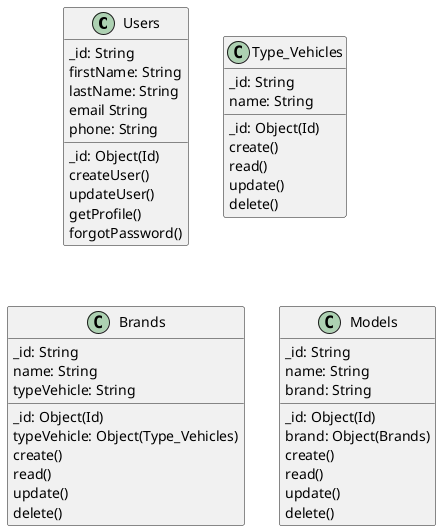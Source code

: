 @startuml Master Module

class Users {
  _id: String
  firstName: String
  lastName: String
  email String
  phone: String
  _id: Object(Id)
  createUser()
  updateUser()
  getProfile()
  forgotPassword()
}

class Type_Vehicles {
  _id: String
  name: String
  _id: Object(Id)
  create()
  read()
  update()
  delete()
}

class Brands {
  _id: String
  name: String
  typeVehicle: String
  _id: Object(Id)
  typeVehicle: Object(Type_Vehicles)
  create()
  read()
  update()
  delete()
}

class Models {
  _id: String
  name: String
  brand: String
  _id: Object(Id)
  brand: Object(Brands)
  create()
  read()
  update()
  delete()
}

@enduml